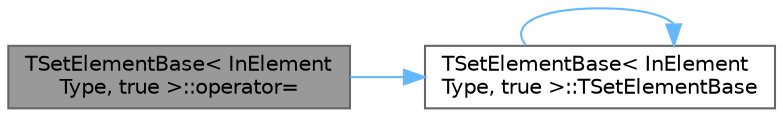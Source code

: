 digraph "TSetElementBase&lt; InElementType, true &gt;::operator="
{
 // INTERACTIVE_SVG=YES
 // LATEX_PDF_SIZE
  bgcolor="transparent";
  edge [fontname=Helvetica,fontsize=10,labelfontname=Helvetica,labelfontsize=10];
  node [fontname=Helvetica,fontsize=10,shape=box,height=0.2,width=0.4];
  rankdir="LR";
  Node1 [id="Node000001",label="TSetElementBase\< InElement\lType, true \>::operator=",height=0.2,width=0.4,color="gray40", fillcolor="grey60", style="filled", fontcolor="black",tooltip=" "];
  Node1 -> Node2 [id="edge1_Node000001_Node000002",color="steelblue1",style="solid",tooltip=" "];
  Node2 [id="Node000002",label="TSetElementBase\< InElement\lType, true \>::TSetElementBase",height=0.2,width=0.4,color="grey40", fillcolor="white", style="filled",URL="$d7/d05/classTSetElementBase_3_01InElementType_00_01true_01_4.html#a35260c54ff6a2c1b8d31e35b047c2670",tooltip=" "];
  Node2 -> Node2 [id="edge2_Node000002_Node000002",color="steelblue1",style="solid",tooltip=" "];
}
